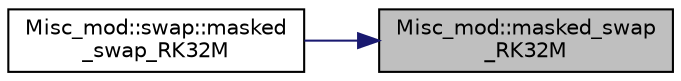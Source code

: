 digraph "Misc_mod::masked_swap_RK32M"
{
 // LATEX_PDF_SIZE
  edge [fontname="Helvetica",fontsize="10",labelfontname="Helvetica",labelfontsize="10"];
  node [fontname="Helvetica",fontsize="10",shape=record];
  rankdir="RL";
  Node1 [label="Misc_mod::masked_swap\l_RK32M",height=0.2,width=0.4,color="black", fillcolor="grey75", style="filled", fontcolor="black",tooltip=" "];
  Node1 -> Node2 [dir="back",color="midnightblue",fontsize="10",style="solid",fontname="Helvetica"];
  Node2 [label="Misc_mod::swap::masked\l_swap_RK32M",height=0.2,width=0.4,color="black", fillcolor="white", style="filled",URL="$interfaceMisc__mod_1_1swap.html#a30ba79269c31f8b99f848bf0b4bcff4b",tooltip=" "];
}
